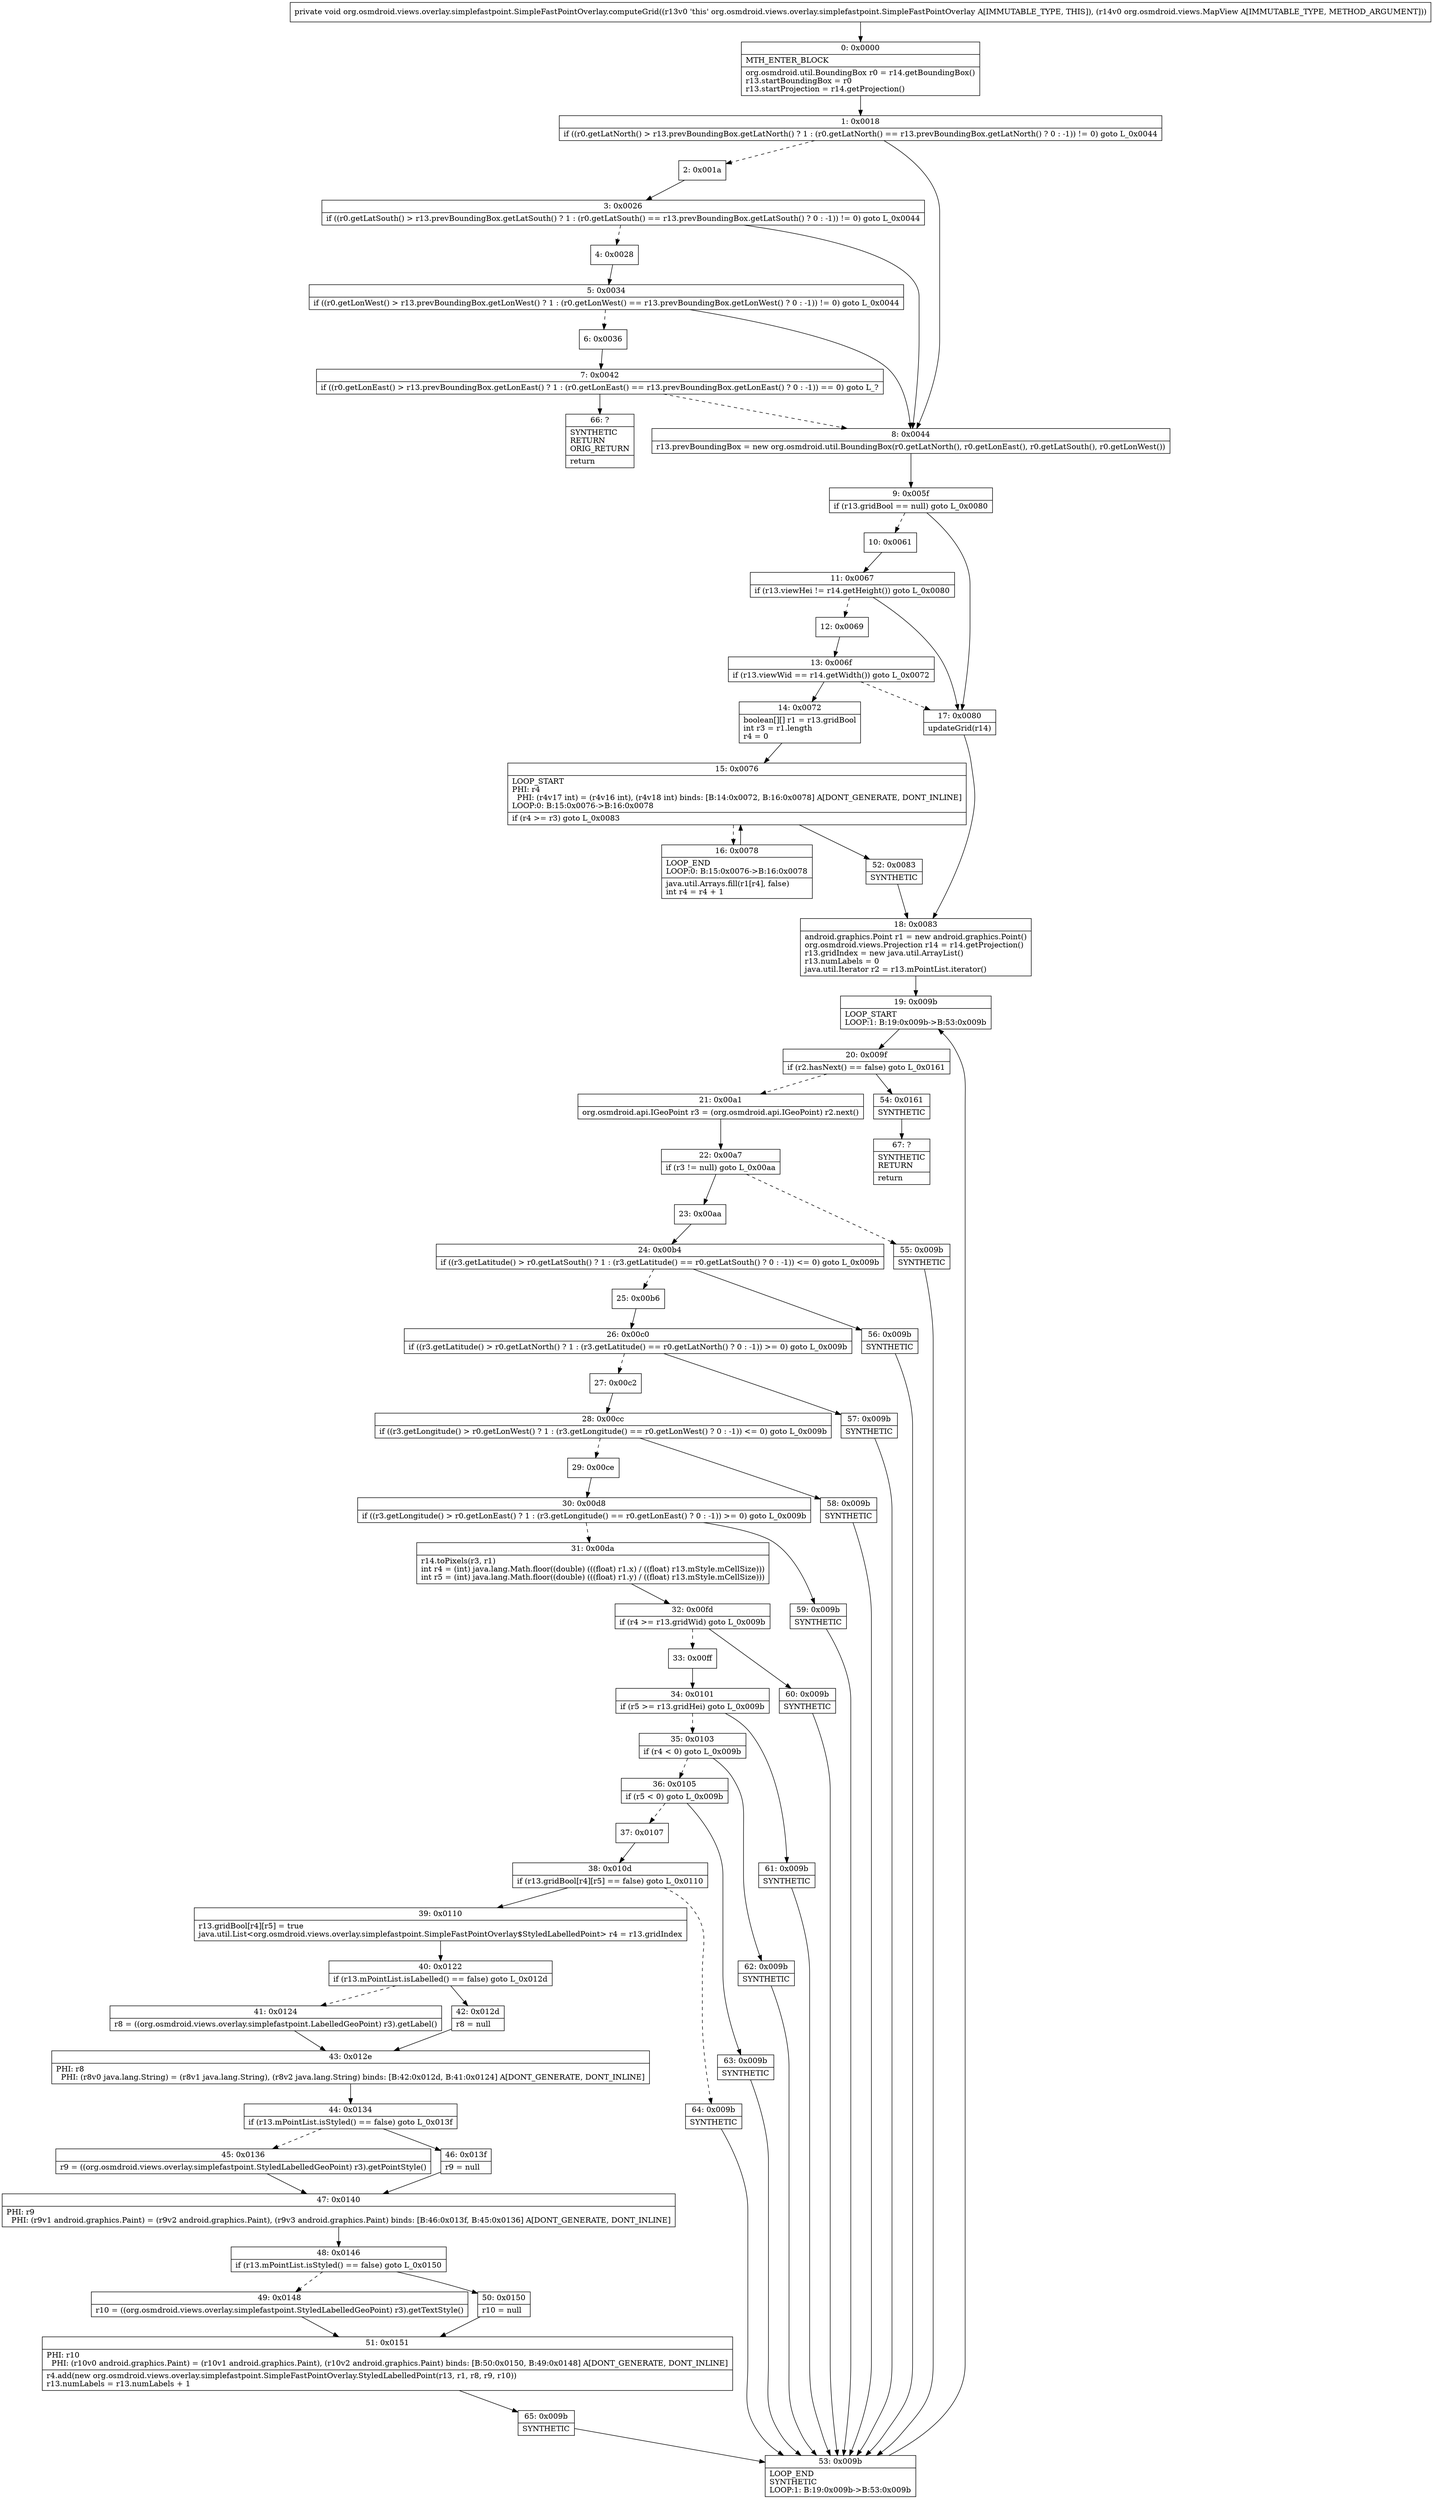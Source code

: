 digraph "CFG fororg.osmdroid.views.overlay.simplefastpoint.SimpleFastPointOverlay.computeGrid(Lorg\/osmdroid\/views\/MapView;)V" {
Node_0 [shape=record,label="{0\:\ 0x0000|MTH_ENTER_BLOCK\l|org.osmdroid.util.BoundingBox r0 = r14.getBoundingBox()\lr13.startBoundingBox = r0\lr13.startProjection = r14.getProjection()\l}"];
Node_1 [shape=record,label="{1\:\ 0x0018|if ((r0.getLatNorth() \> r13.prevBoundingBox.getLatNorth() ? 1 : (r0.getLatNorth() == r13.prevBoundingBox.getLatNorth() ? 0 : \-1)) != 0) goto L_0x0044\l}"];
Node_2 [shape=record,label="{2\:\ 0x001a}"];
Node_3 [shape=record,label="{3\:\ 0x0026|if ((r0.getLatSouth() \> r13.prevBoundingBox.getLatSouth() ? 1 : (r0.getLatSouth() == r13.prevBoundingBox.getLatSouth() ? 0 : \-1)) != 0) goto L_0x0044\l}"];
Node_4 [shape=record,label="{4\:\ 0x0028}"];
Node_5 [shape=record,label="{5\:\ 0x0034|if ((r0.getLonWest() \> r13.prevBoundingBox.getLonWest() ? 1 : (r0.getLonWest() == r13.prevBoundingBox.getLonWest() ? 0 : \-1)) != 0) goto L_0x0044\l}"];
Node_6 [shape=record,label="{6\:\ 0x0036}"];
Node_7 [shape=record,label="{7\:\ 0x0042|if ((r0.getLonEast() \> r13.prevBoundingBox.getLonEast() ? 1 : (r0.getLonEast() == r13.prevBoundingBox.getLonEast() ? 0 : \-1)) == 0) goto L_?\l}"];
Node_8 [shape=record,label="{8\:\ 0x0044|r13.prevBoundingBox = new org.osmdroid.util.BoundingBox(r0.getLatNorth(), r0.getLonEast(), r0.getLatSouth(), r0.getLonWest())\l}"];
Node_9 [shape=record,label="{9\:\ 0x005f|if (r13.gridBool == null) goto L_0x0080\l}"];
Node_10 [shape=record,label="{10\:\ 0x0061}"];
Node_11 [shape=record,label="{11\:\ 0x0067|if (r13.viewHei != r14.getHeight()) goto L_0x0080\l}"];
Node_12 [shape=record,label="{12\:\ 0x0069}"];
Node_13 [shape=record,label="{13\:\ 0x006f|if (r13.viewWid == r14.getWidth()) goto L_0x0072\l}"];
Node_14 [shape=record,label="{14\:\ 0x0072|boolean[][] r1 = r13.gridBool\lint r3 = r1.length\lr4 = 0\l}"];
Node_15 [shape=record,label="{15\:\ 0x0076|LOOP_START\lPHI: r4 \l  PHI: (r4v17 int) = (r4v16 int), (r4v18 int) binds: [B:14:0x0072, B:16:0x0078] A[DONT_GENERATE, DONT_INLINE]\lLOOP:0: B:15:0x0076\-\>B:16:0x0078\l|if (r4 \>= r3) goto L_0x0083\l}"];
Node_16 [shape=record,label="{16\:\ 0x0078|LOOP_END\lLOOP:0: B:15:0x0076\-\>B:16:0x0078\l|java.util.Arrays.fill(r1[r4], false)\lint r4 = r4 + 1\l}"];
Node_17 [shape=record,label="{17\:\ 0x0080|updateGrid(r14)\l}"];
Node_18 [shape=record,label="{18\:\ 0x0083|android.graphics.Point r1 = new android.graphics.Point()\lorg.osmdroid.views.Projection r14 = r14.getProjection()\lr13.gridIndex = new java.util.ArrayList()\lr13.numLabels = 0\ljava.util.Iterator r2 = r13.mPointList.iterator()\l}"];
Node_19 [shape=record,label="{19\:\ 0x009b|LOOP_START\lLOOP:1: B:19:0x009b\-\>B:53:0x009b\l}"];
Node_20 [shape=record,label="{20\:\ 0x009f|if (r2.hasNext() == false) goto L_0x0161\l}"];
Node_21 [shape=record,label="{21\:\ 0x00a1|org.osmdroid.api.IGeoPoint r3 = (org.osmdroid.api.IGeoPoint) r2.next()\l}"];
Node_22 [shape=record,label="{22\:\ 0x00a7|if (r3 != null) goto L_0x00aa\l}"];
Node_23 [shape=record,label="{23\:\ 0x00aa}"];
Node_24 [shape=record,label="{24\:\ 0x00b4|if ((r3.getLatitude() \> r0.getLatSouth() ? 1 : (r3.getLatitude() == r0.getLatSouth() ? 0 : \-1)) \<= 0) goto L_0x009b\l}"];
Node_25 [shape=record,label="{25\:\ 0x00b6}"];
Node_26 [shape=record,label="{26\:\ 0x00c0|if ((r3.getLatitude() \> r0.getLatNorth() ? 1 : (r3.getLatitude() == r0.getLatNorth() ? 0 : \-1)) \>= 0) goto L_0x009b\l}"];
Node_27 [shape=record,label="{27\:\ 0x00c2}"];
Node_28 [shape=record,label="{28\:\ 0x00cc|if ((r3.getLongitude() \> r0.getLonWest() ? 1 : (r3.getLongitude() == r0.getLonWest() ? 0 : \-1)) \<= 0) goto L_0x009b\l}"];
Node_29 [shape=record,label="{29\:\ 0x00ce}"];
Node_30 [shape=record,label="{30\:\ 0x00d8|if ((r3.getLongitude() \> r0.getLonEast() ? 1 : (r3.getLongitude() == r0.getLonEast() ? 0 : \-1)) \>= 0) goto L_0x009b\l}"];
Node_31 [shape=record,label="{31\:\ 0x00da|r14.toPixels(r3, r1)\lint r4 = (int) java.lang.Math.floor((double) (((float) r1.x) \/ ((float) r13.mStyle.mCellSize)))\lint r5 = (int) java.lang.Math.floor((double) (((float) r1.y) \/ ((float) r13.mStyle.mCellSize)))\l}"];
Node_32 [shape=record,label="{32\:\ 0x00fd|if (r4 \>= r13.gridWid) goto L_0x009b\l}"];
Node_33 [shape=record,label="{33\:\ 0x00ff}"];
Node_34 [shape=record,label="{34\:\ 0x0101|if (r5 \>= r13.gridHei) goto L_0x009b\l}"];
Node_35 [shape=record,label="{35\:\ 0x0103|if (r4 \< 0) goto L_0x009b\l}"];
Node_36 [shape=record,label="{36\:\ 0x0105|if (r5 \< 0) goto L_0x009b\l}"];
Node_37 [shape=record,label="{37\:\ 0x0107}"];
Node_38 [shape=record,label="{38\:\ 0x010d|if (r13.gridBool[r4][r5] == false) goto L_0x0110\l}"];
Node_39 [shape=record,label="{39\:\ 0x0110|r13.gridBool[r4][r5] = true\ljava.util.List\<org.osmdroid.views.overlay.simplefastpoint.SimpleFastPointOverlay$StyledLabelledPoint\> r4 = r13.gridIndex\l}"];
Node_40 [shape=record,label="{40\:\ 0x0122|if (r13.mPointList.isLabelled() == false) goto L_0x012d\l}"];
Node_41 [shape=record,label="{41\:\ 0x0124|r8 = ((org.osmdroid.views.overlay.simplefastpoint.LabelledGeoPoint) r3).getLabel()\l}"];
Node_42 [shape=record,label="{42\:\ 0x012d|r8 = null\l}"];
Node_43 [shape=record,label="{43\:\ 0x012e|PHI: r8 \l  PHI: (r8v0 java.lang.String) = (r8v1 java.lang.String), (r8v2 java.lang.String) binds: [B:42:0x012d, B:41:0x0124] A[DONT_GENERATE, DONT_INLINE]\l}"];
Node_44 [shape=record,label="{44\:\ 0x0134|if (r13.mPointList.isStyled() == false) goto L_0x013f\l}"];
Node_45 [shape=record,label="{45\:\ 0x0136|r9 = ((org.osmdroid.views.overlay.simplefastpoint.StyledLabelledGeoPoint) r3).getPointStyle()\l}"];
Node_46 [shape=record,label="{46\:\ 0x013f|r9 = null\l}"];
Node_47 [shape=record,label="{47\:\ 0x0140|PHI: r9 \l  PHI: (r9v1 android.graphics.Paint) = (r9v2 android.graphics.Paint), (r9v3 android.graphics.Paint) binds: [B:46:0x013f, B:45:0x0136] A[DONT_GENERATE, DONT_INLINE]\l}"];
Node_48 [shape=record,label="{48\:\ 0x0146|if (r13.mPointList.isStyled() == false) goto L_0x0150\l}"];
Node_49 [shape=record,label="{49\:\ 0x0148|r10 = ((org.osmdroid.views.overlay.simplefastpoint.StyledLabelledGeoPoint) r3).getTextStyle()\l}"];
Node_50 [shape=record,label="{50\:\ 0x0150|r10 = null\l}"];
Node_51 [shape=record,label="{51\:\ 0x0151|PHI: r10 \l  PHI: (r10v0 android.graphics.Paint) = (r10v1 android.graphics.Paint), (r10v2 android.graphics.Paint) binds: [B:50:0x0150, B:49:0x0148] A[DONT_GENERATE, DONT_INLINE]\l|r4.add(new org.osmdroid.views.overlay.simplefastpoint.SimpleFastPointOverlay.StyledLabelledPoint(r13, r1, r8, r9, r10))\lr13.numLabels = r13.numLabels + 1\l}"];
Node_52 [shape=record,label="{52\:\ 0x0083|SYNTHETIC\l}"];
Node_53 [shape=record,label="{53\:\ 0x009b|LOOP_END\lSYNTHETIC\lLOOP:1: B:19:0x009b\-\>B:53:0x009b\l}"];
Node_54 [shape=record,label="{54\:\ 0x0161|SYNTHETIC\l}"];
Node_55 [shape=record,label="{55\:\ 0x009b|SYNTHETIC\l}"];
Node_56 [shape=record,label="{56\:\ 0x009b|SYNTHETIC\l}"];
Node_57 [shape=record,label="{57\:\ 0x009b|SYNTHETIC\l}"];
Node_58 [shape=record,label="{58\:\ 0x009b|SYNTHETIC\l}"];
Node_59 [shape=record,label="{59\:\ 0x009b|SYNTHETIC\l}"];
Node_60 [shape=record,label="{60\:\ 0x009b|SYNTHETIC\l}"];
Node_61 [shape=record,label="{61\:\ 0x009b|SYNTHETIC\l}"];
Node_62 [shape=record,label="{62\:\ 0x009b|SYNTHETIC\l}"];
Node_63 [shape=record,label="{63\:\ 0x009b|SYNTHETIC\l}"];
Node_64 [shape=record,label="{64\:\ 0x009b|SYNTHETIC\l}"];
Node_65 [shape=record,label="{65\:\ 0x009b|SYNTHETIC\l}"];
Node_66 [shape=record,label="{66\:\ ?|SYNTHETIC\lRETURN\lORIG_RETURN\l|return\l}"];
Node_67 [shape=record,label="{67\:\ ?|SYNTHETIC\lRETURN\l|return\l}"];
MethodNode[shape=record,label="{private void org.osmdroid.views.overlay.simplefastpoint.SimpleFastPointOverlay.computeGrid((r13v0 'this' org.osmdroid.views.overlay.simplefastpoint.SimpleFastPointOverlay A[IMMUTABLE_TYPE, THIS]), (r14v0 org.osmdroid.views.MapView A[IMMUTABLE_TYPE, METHOD_ARGUMENT])) }"];
MethodNode -> Node_0;
Node_0 -> Node_1;
Node_1 -> Node_2[style=dashed];
Node_1 -> Node_8;
Node_2 -> Node_3;
Node_3 -> Node_4[style=dashed];
Node_3 -> Node_8;
Node_4 -> Node_5;
Node_5 -> Node_6[style=dashed];
Node_5 -> Node_8;
Node_6 -> Node_7;
Node_7 -> Node_8[style=dashed];
Node_7 -> Node_66;
Node_8 -> Node_9;
Node_9 -> Node_10[style=dashed];
Node_9 -> Node_17;
Node_10 -> Node_11;
Node_11 -> Node_12[style=dashed];
Node_11 -> Node_17;
Node_12 -> Node_13;
Node_13 -> Node_14;
Node_13 -> Node_17[style=dashed];
Node_14 -> Node_15;
Node_15 -> Node_16[style=dashed];
Node_15 -> Node_52;
Node_16 -> Node_15;
Node_17 -> Node_18;
Node_18 -> Node_19;
Node_19 -> Node_20;
Node_20 -> Node_21[style=dashed];
Node_20 -> Node_54;
Node_21 -> Node_22;
Node_22 -> Node_23;
Node_22 -> Node_55[style=dashed];
Node_23 -> Node_24;
Node_24 -> Node_25[style=dashed];
Node_24 -> Node_56;
Node_25 -> Node_26;
Node_26 -> Node_27[style=dashed];
Node_26 -> Node_57;
Node_27 -> Node_28;
Node_28 -> Node_29[style=dashed];
Node_28 -> Node_58;
Node_29 -> Node_30;
Node_30 -> Node_31[style=dashed];
Node_30 -> Node_59;
Node_31 -> Node_32;
Node_32 -> Node_33[style=dashed];
Node_32 -> Node_60;
Node_33 -> Node_34;
Node_34 -> Node_35[style=dashed];
Node_34 -> Node_61;
Node_35 -> Node_36[style=dashed];
Node_35 -> Node_62;
Node_36 -> Node_37[style=dashed];
Node_36 -> Node_63;
Node_37 -> Node_38;
Node_38 -> Node_39;
Node_38 -> Node_64[style=dashed];
Node_39 -> Node_40;
Node_40 -> Node_41[style=dashed];
Node_40 -> Node_42;
Node_41 -> Node_43;
Node_42 -> Node_43;
Node_43 -> Node_44;
Node_44 -> Node_45[style=dashed];
Node_44 -> Node_46;
Node_45 -> Node_47;
Node_46 -> Node_47;
Node_47 -> Node_48;
Node_48 -> Node_49[style=dashed];
Node_48 -> Node_50;
Node_49 -> Node_51;
Node_50 -> Node_51;
Node_51 -> Node_65;
Node_52 -> Node_18;
Node_53 -> Node_19;
Node_54 -> Node_67;
Node_55 -> Node_53;
Node_56 -> Node_53;
Node_57 -> Node_53;
Node_58 -> Node_53;
Node_59 -> Node_53;
Node_60 -> Node_53;
Node_61 -> Node_53;
Node_62 -> Node_53;
Node_63 -> Node_53;
Node_64 -> Node_53;
Node_65 -> Node_53;
}

